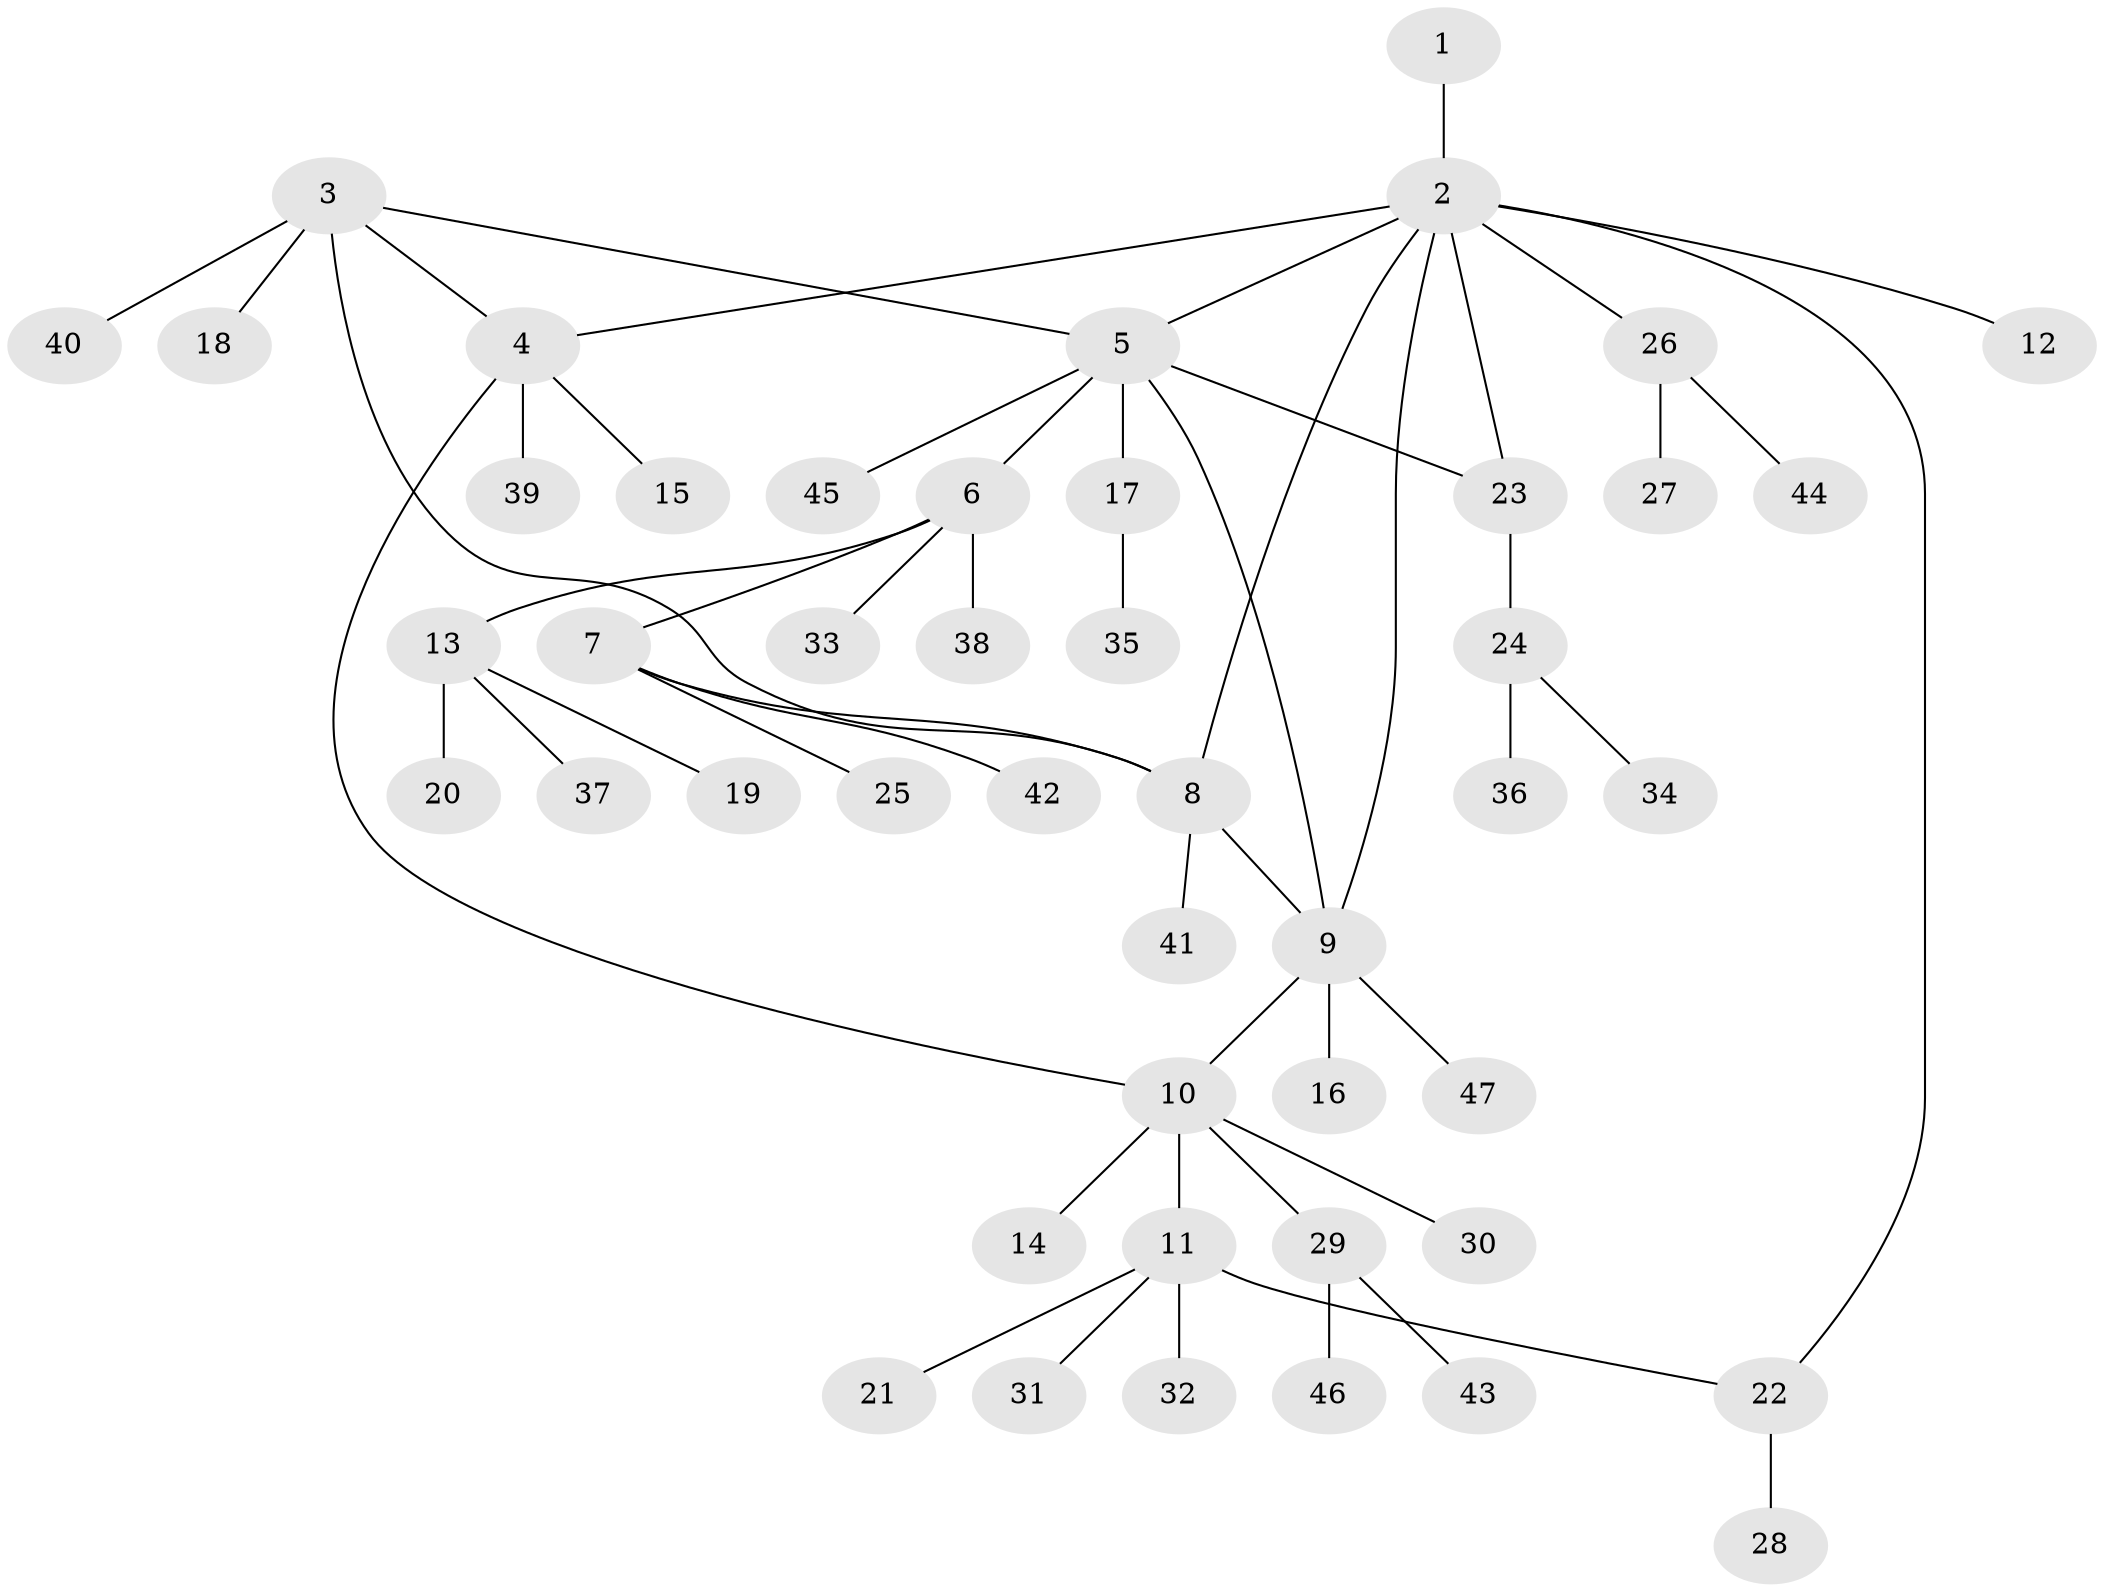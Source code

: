 // Generated by graph-tools (version 1.1) at 2025/11/02/27/25 16:11:30]
// undirected, 47 vertices, 54 edges
graph export_dot {
graph [start="1"]
  node [color=gray90,style=filled];
  1;
  2;
  3;
  4;
  5;
  6;
  7;
  8;
  9;
  10;
  11;
  12;
  13;
  14;
  15;
  16;
  17;
  18;
  19;
  20;
  21;
  22;
  23;
  24;
  25;
  26;
  27;
  28;
  29;
  30;
  31;
  32;
  33;
  34;
  35;
  36;
  37;
  38;
  39;
  40;
  41;
  42;
  43;
  44;
  45;
  46;
  47;
  1 -- 2;
  2 -- 4;
  2 -- 5;
  2 -- 8;
  2 -- 9;
  2 -- 12;
  2 -- 22;
  2 -- 23;
  2 -- 26;
  3 -- 4;
  3 -- 5;
  3 -- 8;
  3 -- 18;
  3 -- 40;
  4 -- 10;
  4 -- 15;
  4 -- 39;
  5 -- 6;
  5 -- 9;
  5 -- 17;
  5 -- 23;
  5 -- 45;
  6 -- 7;
  6 -- 13;
  6 -- 33;
  6 -- 38;
  7 -- 8;
  7 -- 25;
  7 -- 42;
  8 -- 9;
  8 -- 41;
  9 -- 10;
  9 -- 16;
  9 -- 47;
  10 -- 11;
  10 -- 14;
  10 -- 29;
  10 -- 30;
  11 -- 21;
  11 -- 22;
  11 -- 31;
  11 -- 32;
  13 -- 19;
  13 -- 20;
  13 -- 37;
  17 -- 35;
  22 -- 28;
  23 -- 24;
  24 -- 34;
  24 -- 36;
  26 -- 27;
  26 -- 44;
  29 -- 43;
  29 -- 46;
}
